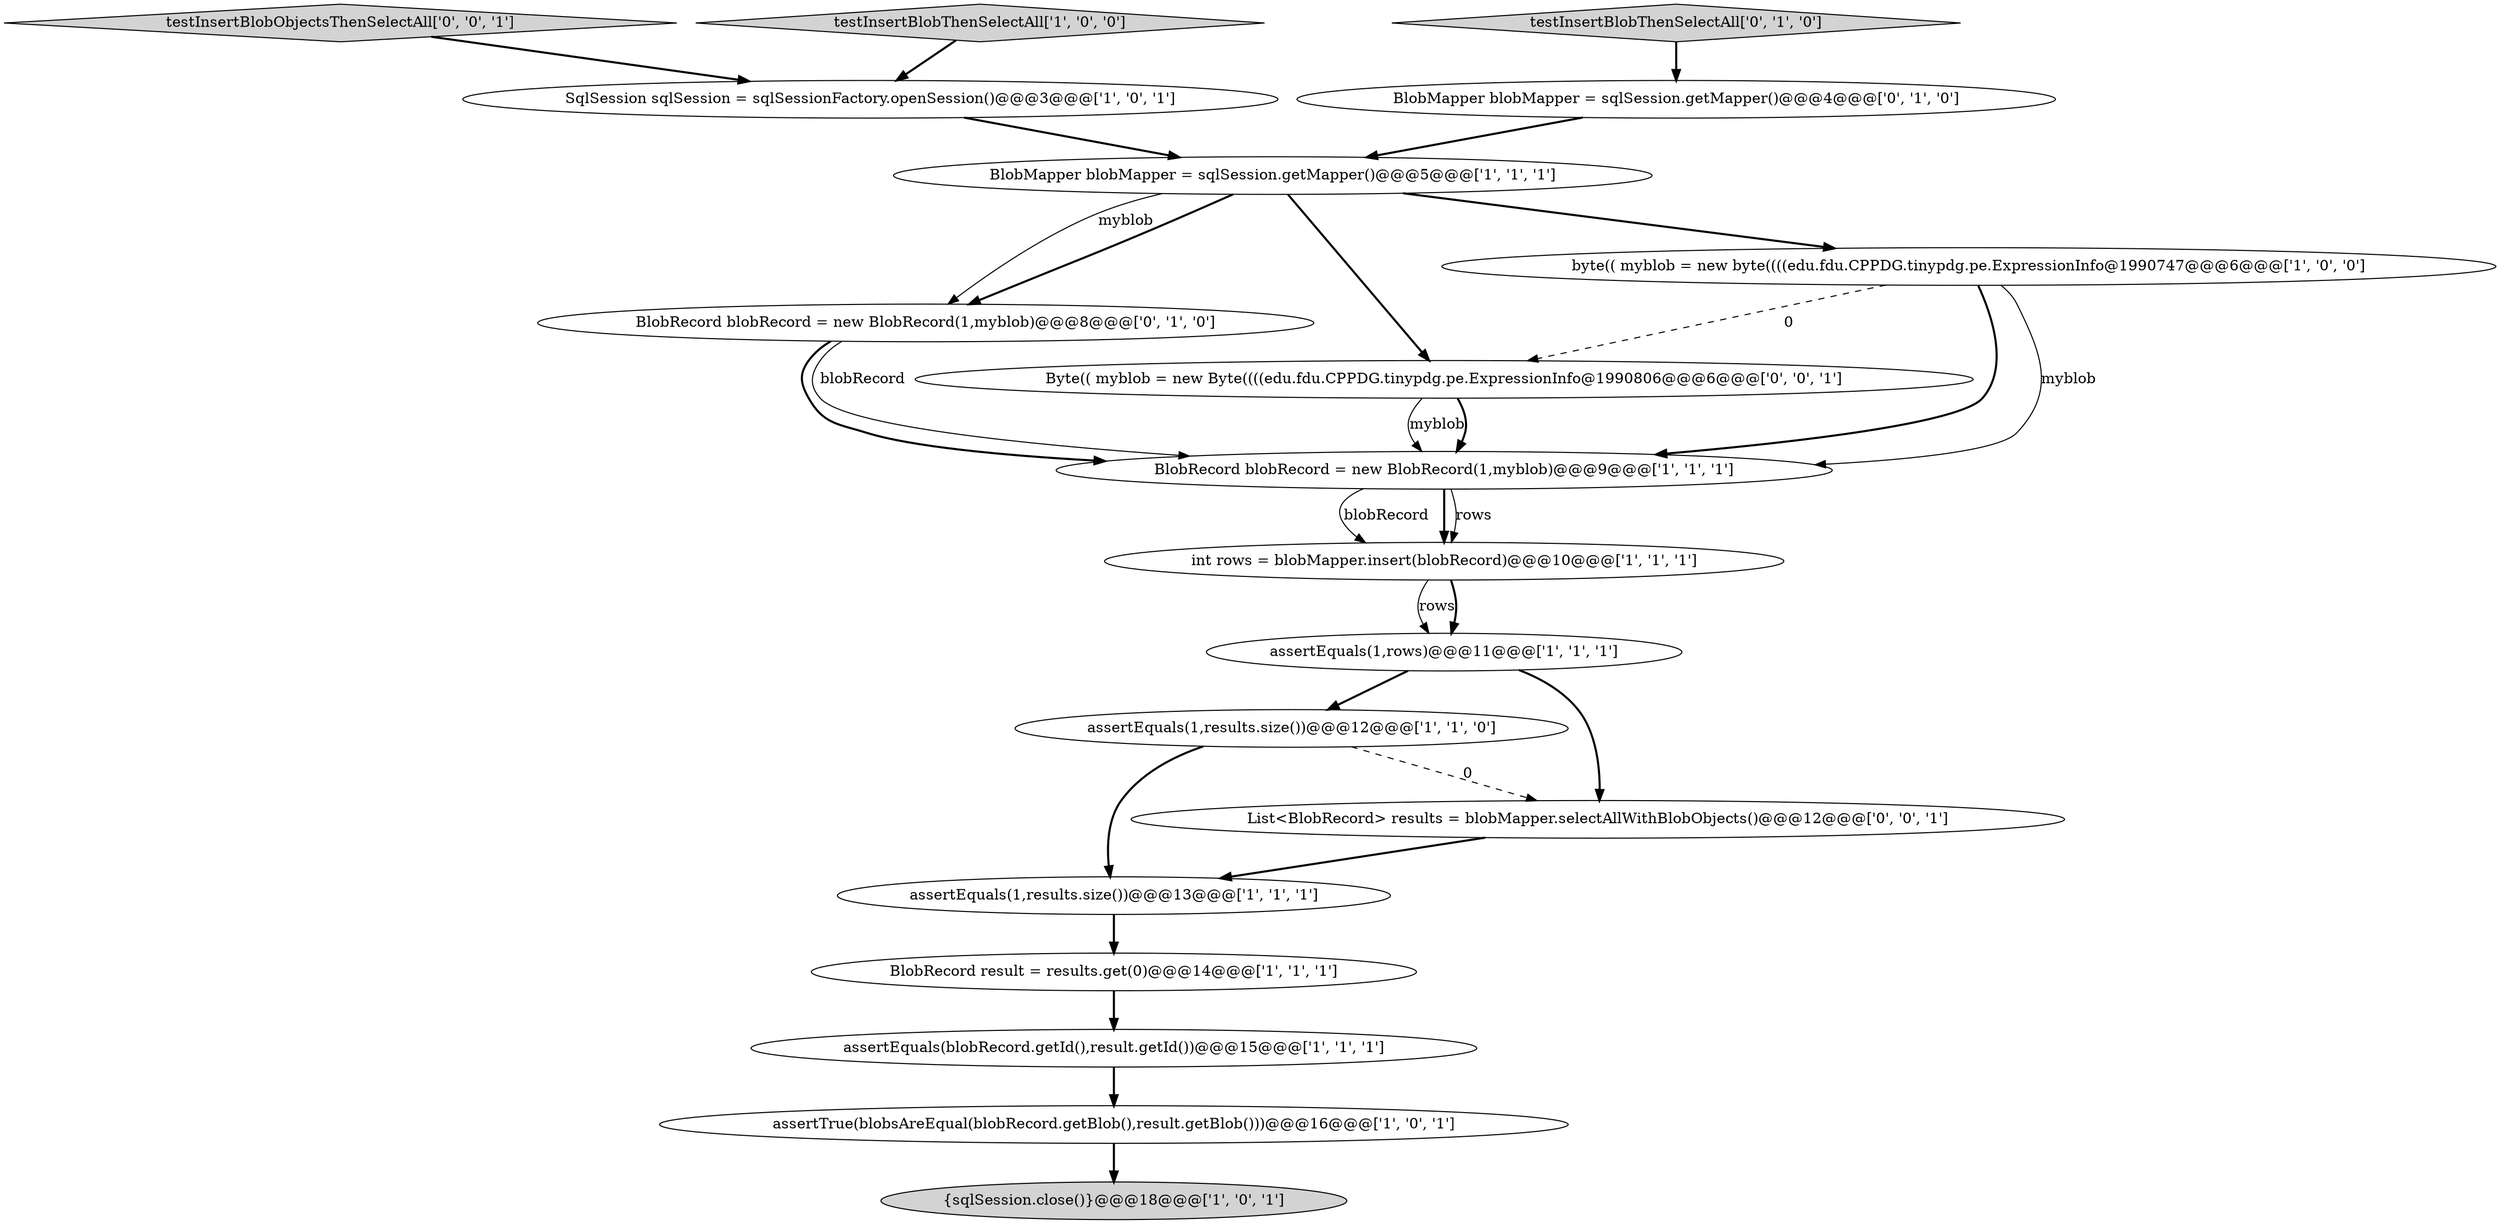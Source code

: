 digraph {
17 [style = filled, label = "testInsertBlobObjectsThenSelectAll['0', '0', '1']", fillcolor = lightgray, shape = diamond image = "AAA0AAABBB3BBB"];
12 [style = filled, label = "assertEquals(1,results.size())@@@12@@@['1', '1', '0']", fillcolor = white, shape = ellipse image = "AAA0AAABBB1BBB"];
13 [style = filled, label = "BlobRecord blobRecord = new BlobRecord(1,myblob)@@@8@@@['0', '1', '0']", fillcolor = white, shape = ellipse image = "AAA0AAABBB2BBB"];
16 [style = filled, label = "Byte(( myblob = new Byte((((edu.fdu.CPPDG.tinypdg.pe.ExpressionInfo@1990806@@@6@@@['0', '0', '1']", fillcolor = white, shape = ellipse image = "AAA0AAABBB3BBB"];
11 [style = filled, label = "assertTrue(blobsAreEqual(blobRecord.getBlob(),result.getBlob()))@@@16@@@['1', '0', '1']", fillcolor = white, shape = ellipse image = "AAA0AAABBB1BBB"];
18 [style = filled, label = "List<BlobRecord> results = blobMapper.selectAllWithBlobObjects()@@@12@@@['0', '0', '1']", fillcolor = white, shape = ellipse image = "AAA0AAABBB3BBB"];
14 [style = filled, label = "testInsertBlobThenSelectAll['0', '1', '0']", fillcolor = lightgray, shape = diamond image = "AAA0AAABBB2BBB"];
3 [style = filled, label = "byte(( myblob = new byte((((edu.fdu.CPPDG.tinypdg.pe.ExpressionInfo@1990747@@@6@@@['1', '0', '0']", fillcolor = white, shape = ellipse image = "AAA0AAABBB1BBB"];
5 [style = filled, label = "assertEquals(1,rows)@@@11@@@['1', '1', '1']", fillcolor = white, shape = ellipse image = "AAA0AAABBB1BBB"];
1 [style = filled, label = "{sqlSession.close()}@@@18@@@['1', '0', '1']", fillcolor = lightgray, shape = ellipse image = "AAA0AAABBB1BBB"];
2 [style = filled, label = "testInsertBlobThenSelectAll['1', '0', '0']", fillcolor = lightgray, shape = diamond image = "AAA0AAABBB1BBB"];
0 [style = filled, label = "int rows = blobMapper.insert(blobRecord)@@@10@@@['1', '1', '1']", fillcolor = white, shape = ellipse image = "AAA0AAABBB1BBB"];
10 [style = filled, label = "BlobMapper blobMapper = sqlSession.getMapper()@@@5@@@['1', '1', '1']", fillcolor = white, shape = ellipse image = "AAA0AAABBB1BBB"];
6 [style = filled, label = "SqlSession sqlSession = sqlSessionFactory.openSession()@@@3@@@['1', '0', '1']", fillcolor = white, shape = ellipse image = "AAA0AAABBB1BBB"];
7 [style = filled, label = "BlobRecord blobRecord = new BlobRecord(1,myblob)@@@9@@@['1', '1', '1']", fillcolor = white, shape = ellipse image = "AAA0AAABBB1BBB"];
8 [style = filled, label = "assertEquals(1,results.size())@@@13@@@['1', '1', '1']", fillcolor = white, shape = ellipse image = "AAA0AAABBB1BBB"];
4 [style = filled, label = "assertEquals(blobRecord.getId(),result.getId())@@@15@@@['1', '1', '1']", fillcolor = white, shape = ellipse image = "AAA0AAABBB1BBB"];
15 [style = filled, label = "BlobMapper blobMapper = sqlSession.getMapper()@@@4@@@['0', '1', '0']", fillcolor = white, shape = ellipse image = "AAA0AAABBB2BBB"];
9 [style = filled, label = "BlobRecord result = results.get(0)@@@14@@@['1', '1', '1']", fillcolor = white, shape = ellipse image = "AAA0AAABBB1BBB"];
15->10 [style = bold, label=""];
16->7 [style = solid, label="myblob"];
17->6 [style = bold, label=""];
11->1 [style = bold, label=""];
2->6 [style = bold, label=""];
9->4 [style = bold, label=""];
7->0 [style = solid, label="blobRecord"];
0->5 [style = solid, label="rows"];
16->7 [style = bold, label=""];
10->3 [style = bold, label=""];
7->0 [style = bold, label=""];
5->18 [style = bold, label=""];
3->7 [style = solid, label="myblob"];
7->0 [style = solid, label="rows"];
13->7 [style = solid, label="blobRecord"];
10->13 [style = solid, label="myblob"];
10->16 [style = bold, label=""];
10->13 [style = bold, label=""];
3->7 [style = bold, label=""];
5->12 [style = bold, label=""];
12->8 [style = bold, label=""];
13->7 [style = bold, label=""];
6->10 [style = bold, label=""];
8->9 [style = bold, label=""];
12->18 [style = dashed, label="0"];
14->15 [style = bold, label=""];
18->8 [style = bold, label=""];
4->11 [style = bold, label=""];
3->16 [style = dashed, label="0"];
0->5 [style = bold, label=""];
}
